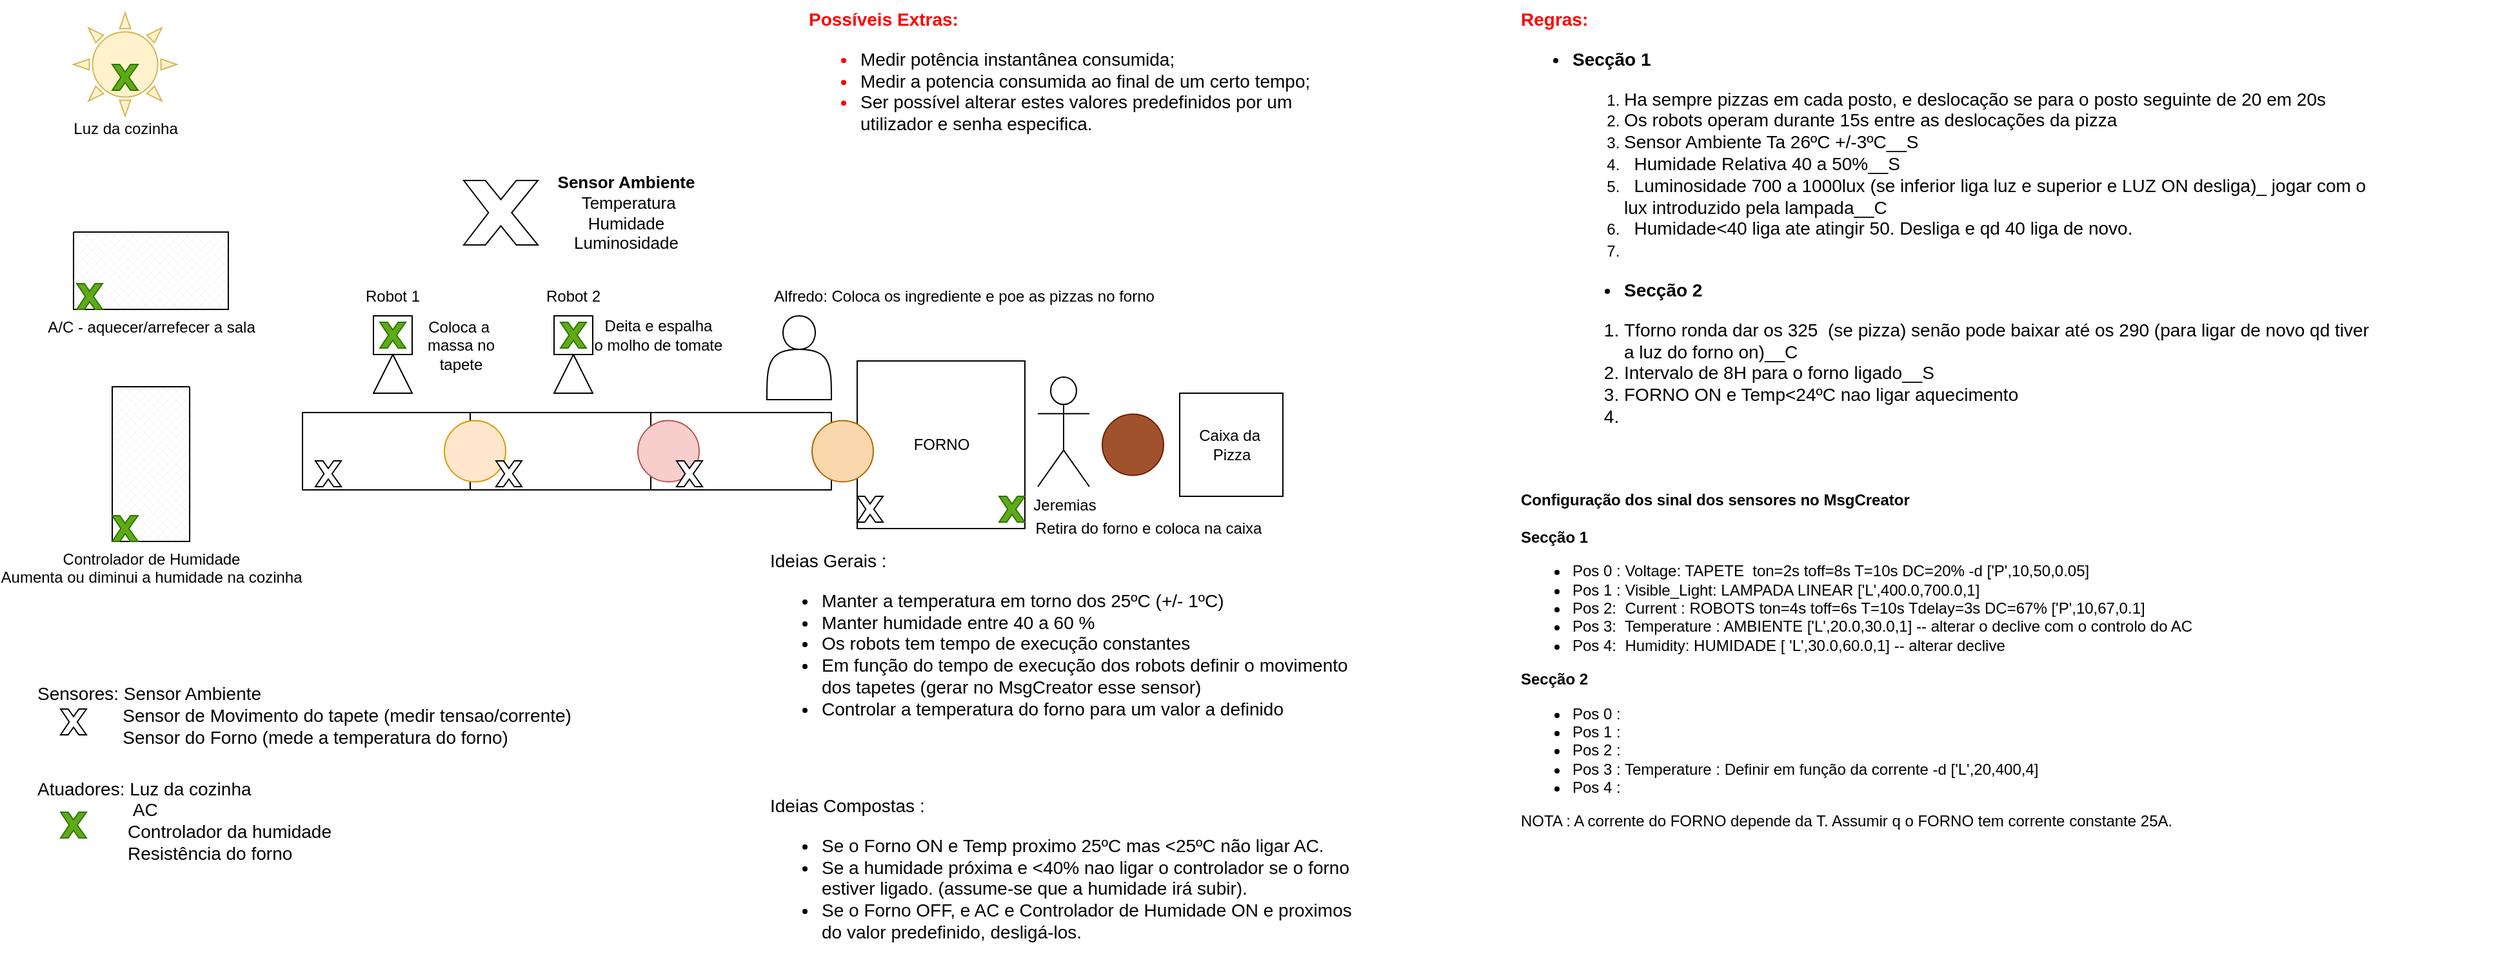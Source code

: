 <mxfile version="14.5.3" type="github">
  <diagram id="O8cKu8hD9Wat7ur4KSWv" name="v1">
    <mxGraphModel dx="1422" dy="762" grid="1" gridSize="10" guides="1" tooltips="1" connect="1" arrows="1" fold="1" page="1" pageScale="1" pageWidth="1169" pageHeight="827" math="0" shadow="0">
      <root>
        <mxCell id="0" />
        <mxCell id="1" parent="0" />
        <mxCell id="HmkSvmM_FdpT99_8etO7-1" value="" style="rounded=0;whiteSpace=wrap;html=1;" parent="1" vertex="1">
          <mxGeometry x="257.5" y="340" width="130" height="60" as="geometry" />
        </mxCell>
        <mxCell id="HmkSvmM_FdpT99_8etO7-2" value="" style="rounded=0;whiteSpace=wrap;html=1;" parent="1" vertex="1">
          <mxGeometry x="387.5" y="340" width="140" height="60" as="geometry" />
        </mxCell>
        <mxCell id="HmkSvmM_FdpT99_8etO7-3" value="" style="rounded=0;whiteSpace=wrap;html=1;" parent="1" vertex="1">
          <mxGeometry x="527.5" y="340" width="140" height="60" as="geometry" />
        </mxCell>
        <mxCell id="HmkSvmM_FdpT99_8etO7-4" value="FORNO" style="whiteSpace=wrap;html=1;aspect=fixed;" parent="1" vertex="1">
          <mxGeometry x="687.5" y="300" width="130" height="130" as="geometry" />
        </mxCell>
        <mxCell id="HmkSvmM_FdpT99_8etO7-5" value="" style="ellipse;whiteSpace=wrap;html=1;aspect=fixed;fillColor=#a0522d;strokeColor=#6D1F00;fontColor=#ffffff;" parent="1" vertex="1">
          <mxGeometry x="877.5" y="341.25" width="47.5" height="47.5" as="geometry" />
        </mxCell>
        <mxCell id="HmkSvmM_FdpT99_8etO7-6" value="Caixa da&amp;nbsp;&lt;br&gt;Pizza" style="whiteSpace=wrap;html=1;aspect=fixed;" parent="1" vertex="1">
          <mxGeometry x="937.5" y="325" width="80" height="80" as="geometry" />
        </mxCell>
        <mxCell id="HmkSvmM_FdpT99_8etO7-7" value="Jeremias" style="shape=umlActor;verticalLabelPosition=bottom;verticalAlign=top;html=1;outlineConnect=0;" parent="1" vertex="1">
          <mxGeometry x="827.5" y="312.5" width="40" height="85" as="geometry" />
        </mxCell>
        <mxCell id="HmkSvmM_FdpT99_8etO7-12" value="" style="triangle;whiteSpace=wrap;html=1;direction=north;" parent="1" vertex="1">
          <mxGeometry x="312.5" y="295" width="30" height="30" as="geometry" />
        </mxCell>
        <mxCell id="HmkSvmM_FdpT99_8etO7-13" value="" style="whiteSpace=wrap;html=1;aspect=fixed;" parent="1" vertex="1">
          <mxGeometry x="312.5" y="265" width="30" height="30" as="geometry" />
        </mxCell>
        <mxCell id="HmkSvmM_FdpT99_8etO7-14" value="" style="triangle;whiteSpace=wrap;html=1;direction=north;" parent="1" vertex="1">
          <mxGeometry x="452.5" y="295" width="30" height="30" as="geometry" />
        </mxCell>
        <mxCell id="HmkSvmM_FdpT99_8etO7-15" value="" style="whiteSpace=wrap;html=1;aspect=fixed;" parent="1" vertex="1">
          <mxGeometry x="452.5" y="265" width="30" height="30" as="geometry" />
        </mxCell>
        <mxCell id="HmkSvmM_FdpT99_8etO7-16" value="Robot 1" style="text;html=1;strokeColor=none;fillColor=none;align=center;verticalAlign=middle;whiteSpace=wrap;rounded=0;" parent="1" vertex="1">
          <mxGeometry x="300" y="240" width="55" height="20" as="geometry" />
        </mxCell>
        <mxCell id="HmkSvmM_FdpT99_8etO7-18" value="Robot 2" style="text;html=1;strokeColor=none;fillColor=none;align=center;verticalAlign=middle;whiteSpace=wrap;rounded=0;" parent="1" vertex="1">
          <mxGeometry x="440" y="240" width="55" height="20" as="geometry" />
        </mxCell>
        <mxCell id="HmkSvmM_FdpT99_8etO7-20" value="" style="ellipse;whiteSpace=wrap;html=1;aspect=fixed;fillColor=#fad7ac;strokeColor=#b46504;" parent="1" vertex="1">
          <mxGeometry x="652.5" y="346.25" width="47.5" height="47.5" as="geometry" />
        </mxCell>
        <mxCell id="HmkSvmM_FdpT99_8etO7-21" value="" style="shape=actor;whiteSpace=wrap;html=1;" parent="1" vertex="1">
          <mxGeometry x="617.5" y="265" width="50" height="65" as="geometry" />
        </mxCell>
        <mxCell id="HmkSvmM_FdpT99_8etO7-23" value="" style="ellipse;whiteSpace=wrap;html=1;aspect=fixed;fillColor=#ffe6cc;strokeColor=#d79b00;" parent="1" vertex="1">
          <mxGeometry x="367.5" y="346.25" width="47.5" height="47.5" as="geometry" />
        </mxCell>
        <mxCell id="HmkSvmM_FdpT99_8etO7-25" value="" style="verticalLabelPosition=bottom;verticalAlign=top;html=1;shape=mxgraph.basic.x" parent="1" vertex="1">
          <mxGeometry x="267.5" y="377.5" width="20" height="20" as="geometry" />
        </mxCell>
        <mxCell id="HmkSvmM_FdpT99_8etO7-26" value="" style="verticalLabelPosition=bottom;verticalAlign=top;html=1;shape=mxgraph.basic.x" parent="1" vertex="1">
          <mxGeometry x="407.5" y="377.5" width="20" height="20" as="geometry" />
        </mxCell>
        <mxCell id="HmkSvmM_FdpT99_8etO7-28" value="" style="verticalLabelPosition=bottom;verticalAlign=top;html=1;shape=mxgraph.basic.x" parent="1" vertex="1">
          <mxGeometry x="687.5" y="405" width="20" height="20" as="geometry" />
        </mxCell>
        <mxCell id="HmkSvmM_FdpT99_8etO7-30" value="A/C - aquecer/arrefecer a sala&lt;br&gt;" style="verticalLabelPosition=bottom;verticalAlign=top;html=1;shape=mxgraph.basic.patternFillRect;fillStyle=diagGrid;step=5;fillStrokeWidth=0.2;fillStrokeColor=#dddddd;" parent="1" vertex="1">
          <mxGeometry x="80" y="200" width="120" height="60" as="geometry" />
        </mxCell>
        <mxCell id="HmkSvmM_FdpT99_8etO7-29" value="" style="verticalLabelPosition=bottom;verticalAlign=top;html=1;shape=mxgraph.basic.x;fillColor=#60a917;strokeColor=#2D7600;fontColor=#ffffff;" parent="1" vertex="1">
          <mxGeometry x="82.5" y="240" width="20" height="20" as="geometry" />
        </mxCell>
        <mxCell id="HmkSvmM_FdpT99_8etO7-22" value="" style="ellipse;whiteSpace=wrap;html=1;aspect=fixed;fillColor=#f8cecc;strokeColor=#b85450;" parent="1" vertex="1">
          <mxGeometry x="517.5" y="346.25" width="47.5" height="47.5" as="geometry" />
        </mxCell>
        <mxCell id="HmkSvmM_FdpT99_8etO7-27" value="" style="verticalLabelPosition=bottom;verticalAlign=top;html=1;shape=mxgraph.basic.x" parent="1" vertex="1">
          <mxGeometry x="547.5" y="377.5" width="20" height="20" as="geometry" />
        </mxCell>
        <mxCell id="HmkSvmM_FdpT99_8etO7-33" value="Controlador de Humidade&lt;br&gt;Aumenta ou diminui a humidade na cozinha" style="verticalLabelPosition=bottom;verticalAlign=top;html=1;shape=mxgraph.basic.patternFillRect;fillStyle=diagGrid;step=5;fillStrokeWidth=0.2;fillStrokeColor=#dddddd;direction=south;" parent="1" vertex="1">
          <mxGeometry x="110" y="320" width="60" height="120" as="geometry" />
        </mxCell>
        <mxCell id="HmkSvmM_FdpT99_8etO7-34" value="" style="verticalLabelPosition=bottom;verticalAlign=top;html=1;shape=mxgraph.basic.x;fillColor=#60a917;strokeColor=#2D7600;fontColor=#ffffff;" parent="1" vertex="1">
          <mxGeometry x="110" y="420" width="20" height="20" as="geometry" />
        </mxCell>
        <mxCell id="HmkSvmM_FdpT99_8etO7-35" value="" style="verticalLabelPosition=bottom;verticalAlign=top;html=1;shape=mxgraph.basic.x;fillColor=#60a917;strokeColor=#2D7600;fontColor=#ffffff;" parent="1" vertex="1">
          <mxGeometry x="797.5" y="405" width="20" height="20" as="geometry" />
        </mxCell>
        <mxCell id="HmkSvmM_FdpT99_8etO7-36" value="Coloca a&amp;nbsp;&lt;br&gt;massa no&lt;br&gt;tapete" style="text;html=1;align=center;verticalAlign=middle;resizable=0;points=[];autosize=1;" parent="1" vertex="1">
          <mxGeometry x="345" y="262.5" width="70" height="50" as="geometry" />
        </mxCell>
        <mxCell id="HmkSvmM_FdpT99_8etO7-37" value="Deita e espalha&lt;br&gt;o molho de tomate" style="text;html=1;align=center;verticalAlign=middle;resizable=0;points=[];autosize=1;" parent="1" vertex="1">
          <mxGeometry x="477.5" y="265" width="110" height="30" as="geometry" />
        </mxCell>
        <mxCell id="HmkSvmM_FdpT99_8etO7-38" value="" style="verticalLabelPosition=bottom;verticalAlign=top;html=1;shape=mxgraph.basic.sun;fillColor=#fff2cc;strokeColor=#d6b656;" parent="1" vertex="1">
          <mxGeometry x="80" y="30" width="80" height="80" as="geometry" />
        </mxCell>
        <mxCell id="HmkSvmM_FdpT99_8etO7-39" value="" style="verticalLabelPosition=bottom;verticalAlign=top;html=1;shape=mxgraph.basic.x;fillColor=#60a917;strokeColor=#2D7600;fontColor=#ffffff;" parent="1" vertex="1">
          <mxGeometry x="110" y="70" width="20" height="20" as="geometry" />
        </mxCell>
        <mxCell id="HmkSvmM_FdpT99_8etO7-40" value="" style="verticalLabelPosition=bottom;verticalAlign=top;html=1;shape=mxgraph.basic.x" parent="1" vertex="1">
          <mxGeometry x="382.5" y="160" width="57.5" height="50" as="geometry" />
        </mxCell>
        <mxCell id="HmkSvmM_FdpT99_8etO7-41" value="&lt;font style=&quot;font-size: 13px&quot;&gt;&lt;b&gt;Sensor Ambiente&lt;/b&gt;&lt;br&gt;&amp;nbsp;Temperatura&lt;br&gt;Humidade&lt;br&gt;Luminosidade&lt;/font&gt;" style="text;html=1;align=center;verticalAlign=middle;resizable=0;points=[];autosize=1;" parent="1" vertex="1">
          <mxGeometry x="447.5" y="155" width="120" height="60" as="geometry" />
        </mxCell>
        <mxCell id="HmkSvmM_FdpT99_8etO7-42" value="Alfredo: Coloca os ingrediente e poe as pizzas no forno&lt;br&gt;" style="text;html=1;align=center;verticalAlign=middle;resizable=0;points=[];autosize=1;" parent="1" vertex="1">
          <mxGeometry x="615" y="240" width="310" height="20" as="geometry" />
        </mxCell>
        <mxCell id="HmkSvmM_FdpT99_8etO7-43" value="Retira do forno e coloca na caixa" style="text;html=1;align=center;verticalAlign=middle;resizable=0;points=[];autosize=1;" parent="1" vertex="1">
          <mxGeometry x="817.5" y="420" width="190" height="20" as="geometry" />
        </mxCell>
        <mxCell id="HmkSvmM_FdpT99_8etO7-44" value="Luz da cozinha" style="text;html=1;align=center;verticalAlign=middle;resizable=0;points=[];autosize=1;" parent="1" vertex="1">
          <mxGeometry x="70" y="110" width="100" height="20" as="geometry" />
        </mxCell>
        <mxCell id="HmkSvmM_FdpT99_8etO7-46" value="&lt;span style=&quot;font-size: 14px&quot;&gt;Sensores: Sensor Ambiente&amp;nbsp;&lt;br&gt;&amp;nbsp; &amp;nbsp; &amp;nbsp; &amp;nbsp; &amp;nbsp; &amp;nbsp; &amp;nbsp; &amp;nbsp; &amp;nbsp;Sensor de Movimento do tapete (medir tensao/corrente)&lt;br&gt;&amp;nbsp; &amp;nbsp; &amp;nbsp; &amp;nbsp; &amp;nbsp; &amp;nbsp; &amp;nbsp; &amp;nbsp; &amp;nbsp;Sensor do Forno (mede a temperatura do forno)&lt;br&gt;&lt;/span&gt;" style="text;html=1;strokeColor=none;fillColor=none;align=left;verticalAlign=middle;whiteSpace=wrap;rounded=0;" parent="1" vertex="1">
          <mxGeometry x="50" y="520" width="460" height="110" as="geometry" />
        </mxCell>
        <mxCell id="HmkSvmM_FdpT99_8etO7-47" value="" style="verticalLabelPosition=bottom;verticalAlign=top;html=1;shape=mxgraph.basic.x" parent="1" vertex="1">
          <mxGeometry x="70" y="570" width="20" height="20" as="geometry" />
        </mxCell>
        <mxCell id="HmkSvmM_FdpT99_8etO7-50" value="&lt;span style=&quot;font-size: 14px&quot;&gt;Atuadores: Luz da cozinha&amp;nbsp;&lt;/span&gt;&lt;br&gt;&lt;span style=&quot;font-size: 14px&quot;&gt;&amp;nbsp; &amp;nbsp; &amp;nbsp; &amp;nbsp; &amp;nbsp; &amp;nbsp; &amp;nbsp; &amp;nbsp; &amp;nbsp; &amp;nbsp;AC&lt;/span&gt;&lt;br&gt;&lt;span style=&quot;font-size: 14px&quot;&gt;&amp;nbsp; &amp;nbsp; &amp;nbsp; &amp;nbsp; &amp;nbsp; &amp;nbsp; &amp;nbsp; &amp;nbsp; &amp;nbsp; Controlador da humidade&lt;/span&gt;&lt;br&gt;&lt;span style=&quot;font-size: 14px&quot;&gt;&amp;nbsp; &amp;nbsp; &amp;nbsp; &amp;nbsp; &amp;nbsp; &amp;nbsp; &amp;nbsp; &amp;nbsp; &amp;nbsp; Resistência&amp;nbsp;do forno&lt;br&gt;&lt;/span&gt;&lt;font style=&quot;font-size: 14px&quot;&gt;&amp;nbsp; &amp;nbsp; &amp;nbsp; &amp;nbsp; &amp;nbsp; &amp;nbsp; &amp;nbsp; &amp;nbsp; &amp;nbsp; &lt;br&gt;&lt;/font&gt;" style="text;html=1;strokeColor=none;fillColor=none;align=left;verticalAlign=middle;whiteSpace=wrap;rounded=0;" parent="1" vertex="1">
          <mxGeometry x="50" y="610" width="460" height="110" as="geometry" />
        </mxCell>
        <mxCell id="HmkSvmM_FdpT99_8etO7-51" value="" style="verticalLabelPosition=bottom;verticalAlign=top;html=1;shape=mxgraph.basic.x;fillColor=#60a917;strokeColor=#2D7600;fontColor=#ffffff;" parent="1" vertex="1">
          <mxGeometry x="70" y="650" width="20" height="20" as="geometry" />
        </mxCell>
        <mxCell id="HmkSvmM_FdpT99_8etO7-52" value="" style="verticalLabelPosition=bottom;verticalAlign=top;html=1;shape=mxgraph.basic.x;fillColor=#60a917;strokeColor=#2D7600;fontColor=#ffffff;" parent="1" vertex="1">
          <mxGeometry x="317.5" y="270" width="20" height="20" as="geometry" />
        </mxCell>
        <mxCell id="HmkSvmM_FdpT99_8etO7-53" value="" style="verticalLabelPosition=bottom;verticalAlign=top;html=1;shape=mxgraph.basic.x;fillColor=#60a917;strokeColor=#2D7600;fontColor=#ffffff;" parent="1" vertex="1">
          <mxGeometry x="457.5" y="270" width="20" height="20" as="geometry" />
        </mxCell>
        <mxCell id="HmkSvmM_FdpT99_8etO7-54" value="&lt;font style=&quot;font-size: 14px&quot;&gt;Ideias Gerais :&lt;br&gt;&lt;ul&gt;&lt;li&gt;&lt;font style=&quot;font-size: 14px&quot;&gt;Manter a temperatura em torno dos 25ºC (+/- 1ºC)&lt;/font&gt;&lt;/li&gt;&lt;li&gt;&lt;font style=&quot;font-size: 14px&quot;&gt;Manter humidade entre 40 a 60 %&lt;/font&gt;&lt;/li&gt;&lt;li&gt;&lt;span&gt;Os robots tem tempo de execução constantes&lt;/span&gt;&lt;br&gt;&lt;/li&gt;&lt;li&gt;&lt;font style=&quot;font-size: 14px&quot;&gt;Em função do tempo de execução dos robots definir o movimento dos tapetes (gerar no MsgCreator esse sensor)&lt;/font&gt;&lt;/li&gt;&lt;li&gt;&lt;font style=&quot;font-size: 14px&quot;&gt;Controlar a temperatura do forno para um valor a definido&lt;/font&gt;&lt;/li&gt;&lt;/ul&gt;&lt;/font&gt;" style="text;html=1;strokeColor=none;fillColor=none;align=left;verticalAlign=top;whiteSpace=wrap;rounded=0;" parent="1" vertex="1">
          <mxGeometry x="617.5" y="440" width="462.5" height="160" as="geometry" />
        </mxCell>
        <mxCell id="HmkSvmM_FdpT99_8etO7-55" value="&lt;font style=&quot;font-size: 14px&quot;&gt;Ideias Compostas :&lt;br&gt;&lt;ul&gt;&lt;li&gt;Se o Forno ON e Temp proximo 25ºC mas &amp;lt;25ºC não ligar AC.&lt;/li&gt;&lt;li&gt;Se a humidade próxima e &amp;lt;40% nao ligar o controlador se o forno estiver ligado. (assume-se que a humidade irá subir).&lt;/li&gt;&lt;li&gt;Se o Forno OFF, e AC e Controlador de Humidade ON e proximos do valor predefinido, desligá-los.&lt;/li&gt;&lt;/ul&gt;&lt;/font&gt;" style="text;html=1;strokeColor=none;fillColor=none;align=left;verticalAlign=top;whiteSpace=wrap;rounded=0;" parent="1" vertex="1">
          <mxGeometry x="617.5" y="630" width="462.5" height="130" as="geometry" />
        </mxCell>
        <mxCell id="HmkSvmM_FdpT99_8etO7-56" value="Possíveis Extras:&lt;br&gt;&lt;ul&gt;&lt;li&gt;&lt;font color=&quot;#000000&quot;&gt;&lt;span style=&quot;font-weight: 400&quot;&gt;Medir potência instantânea consumida;&lt;br&gt;&lt;/span&gt;&lt;/font&gt;&lt;/li&gt;&lt;li&gt;&lt;font color=&quot;#000000&quot;&gt;&lt;span style=&quot;font-weight: 400&quot;&gt;Medir a potencia consumida ao final de um certo tempo;&lt;/span&gt;&lt;/font&gt;&lt;/li&gt;&lt;li&gt;&lt;font color=&quot;#000000&quot;&gt;&lt;span style=&quot;font-weight: 400&quot;&gt;Ser possível alterar estes valores predefinidos por um utilizador e senha especifica.&lt;/span&gt;&lt;/font&gt;&lt;/li&gt;&lt;/ul&gt;" style="text;html=1;strokeColor=none;fillColor=none;align=left;verticalAlign=top;whiteSpace=wrap;rounded=0;labelBackgroundColor=none;labelBorderColor=none;fontColor=#FF0000;fontSize=14;fontStyle=1" parent="1" vertex="1">
          <mxGeometry x="647.5" y="20" width="422.5" height="120" as="geometry" />
        </mxCell>
        <mxCell id="wrEDoQhQqZQOZilZP7Yv-3" value="&lt;b&gt;&lt;font style=&quot;font-size: 14px&quot;&gt;&lt;font color=&quot;#ff0000&quot;&gt;Regras:&lt;/font&gt;&lt;br&gt;&lt;ul&gt;&lt;li&gt;&lt;b&gt;&lt;font style=&quot;font-size: 14px&quot;&gt;Secção &lt;/font&gt;&lt;font style=&quot;font-size: 14px&quot;&gt;1&lt;/font&gt;&lt;/b&gt;&lt;/li&gt;&lt;/ul&gt;&lt;/font&gt;&lt;/b&gt;&lt;blockquote style=&quot;margin: 0 0 0 40px ; border: none ; padding: 0px&quot;&gt;&lt;ol&gt;&lt;li&gt;&lt;span style=&quot;font-size: 14px&quot;&gt;Ha sempre pizzas em cada posto, e deslocação se para o posto seguinte de 20 em 20s&lt;/span&gt;&lt;/li&gt;&lt;li&gt;&lt;span style=&quot;font-size: 14px&quot;&gt;Os robots operam durante 15s entre as &lt;/span&gt;&lt;span style=&quot;font-size: 14px&quot;&gt;deslocações&lt;/span&gt;&lt;span style=&quot;font-size: 14px&quot;&gt;&amp;nbsp;da pizza&amp;nbsp;&lt;/span&gt;&lt;/li&gt;&lt;li&gt;&lt;span style=&quot;font-size: 14px&quot;&gt; Sensor Ambiente Ta 26ºC +/-3ºC__S&amp;nbsp;&lt;/span&gt;&lt;/li&gt;&lt;li&gt;&lt;b style=&quot;font-size: 14px&quot;&gt;&amp;nbsp; &lt;/b&gt;&lt;span style=&quot;font-size: 14px&quot;&gt;Humidade Relativa 40 a 50%__S&lt;/span&gt;&lt;/li&gt;&lt;li&gt;&lt;span style=&quot;font-size: 14px&quot;&gt;&amp;nbsp; Luminosidade 700 a 1000lux (se inferior liga luz e superior e LUZ ON desliga)_ jogar com o lux introduzido pela lampada__C&lt;/span&gt;&lt;/li&gt;&lt;li&gt;&lt;span style=&quot;font-size: 14px&quot;&gt;&amp;nbsp; Humidade&amp;lt;40 liga ate atingir 50. Desliga e qd 40 liga de novo.&lt;/span&gt;&lt;/li&gt;&lt;li&gt;&lt;span style=&quot;font-size: 14px&quot;&gt;&lt;br&gt;&lt;/span&gt;&lt;/li&gt;&lt;/ol&gt;&lt;div style=&quot;font-size: 14px&quot;&gt;&lt;ul&gt;&lt;li&gt;&lt;span style=&quot;font-size: 14px&quot;&gt;&lt;b&gt;Secção 2&lt;/b&gt;&lt;/span&gt;&lt;/li&gt;&lt;/ul&gt;&lt;ol&gt;&lt;li&gt;Tforno ronda dar os 325&amp;nbsp; (se pizza) senão pode baixar até os 290 (para ligar de novo qd tiver a luz do forno on)__C&lt;/li&gt;&lt;li&gt;Intervalo de 8H para o forno ligado__S&lt;/li&gt;&lt;li&gt;FORNO ON e Temp&amp;lt;24ºC nao ligar aquecimento&lt;/li&gt;&lt;li&gt;&lt;br&gt;&lt;/li&gt;&lt;/ol&gt;&lt;/div&gt;&lt;/blockquote&gt;" style="text;html=1;strokeColor=none;fillColor=none;align=left;verticalAlign=top;whiteSpace=wrap;rounded=0;" parent="1" vertex="1">
          <mxGeometry x="1200" y="20" width="661" height="340" as="geometry" />
        </mxCell>
        <mxCell id="_XnfHpQCYBEOBTKsyC-g-2" value="&lt;b&gt;Configuração dos sinal dos sensores no MsgCreator&lt;br&gt;&lt;br&gt;Secção 1&lt;/b&gt;&lt;br&gt;&lt;ul&gt;&lt;li&gt;Pos 0 : Voltage: TAPETE&amp;nbsp; ton=2s toff=8s T=10s DC=20% -d [&#39;P&#39;,10,50,0.05]&amp;nbsp;&lt;/li&gt;&lt;li&gt;Pos 1 : Visible_Light: LAMPADA LINEAR [&#39;L&#39;,400.0,700.0,1]&lt;/li&gt;&lt;li&gt;Pos 2:&amp;nbsp; Current : ROBOTS ton=4s toff=6s T=10s Tdelay=3s DC=67% [&#39;P&#39;,10,67,0.1]&lt;/li&gt;&lt;li&gt;Pos 3:&amp;nbsp; Temperature : AMBIENTE [&#39;L&#39;,20.0,30.0,1] -- alterar o declive com o controlo do AC&lt;/li&gt;&lt;li&gt;Pos 4:&amp;nbsp; Humidity: HUMIDADE [ &#39;L&#39;,30.0,60.0,1] -- alterar declive&lt;/li&gt;&lt;/ul&gt;&lt;div&gt;&lt;b&gt;Secção 2&lt;/b&gt;&lt;/div&gt;&lt;div&gt;&lt;ul&gt;&lt;li&gt;Pos 0 :&lt;/li&gt;&lt;li&gt;Pos 1 :&amp;nbsp;&lt;/li&gt;&lt;li&gt;Pos 2 :&amp;nbsp;&lt;/li&gt;&lt;li&gt;Pos 3 : Temperature : Definir em função da corrente -d [&#39;L&#39;,20,400,4]&lt;/li&gt;&lt;li&gt;Pos 4 :&amp;nbsp; &amp;nbsp;&lt;/li&gt;&lt;/ul&gt;&lt;div&gt;NOTA : A corrente do FORNO d&lt;span&gt;epende da T. Assumir q o FORNO tem corrente constante 25A.&lt;/span&gt;&lt;/div&gt;&lt;/div&gt;" style="text;html=1;strokeColor=none;fillColor=none;align=left;verticalAlign=top;whiteSpace=wrap;rounded=0;" parent="1" vertex="1">
          <mxGeometry x="1200" y="393.75" width="760" height="276.25" as="geometry" />
        </mxCell>
      </root>
    </mxGraphModel>
  </diagram>
</mxfile>
